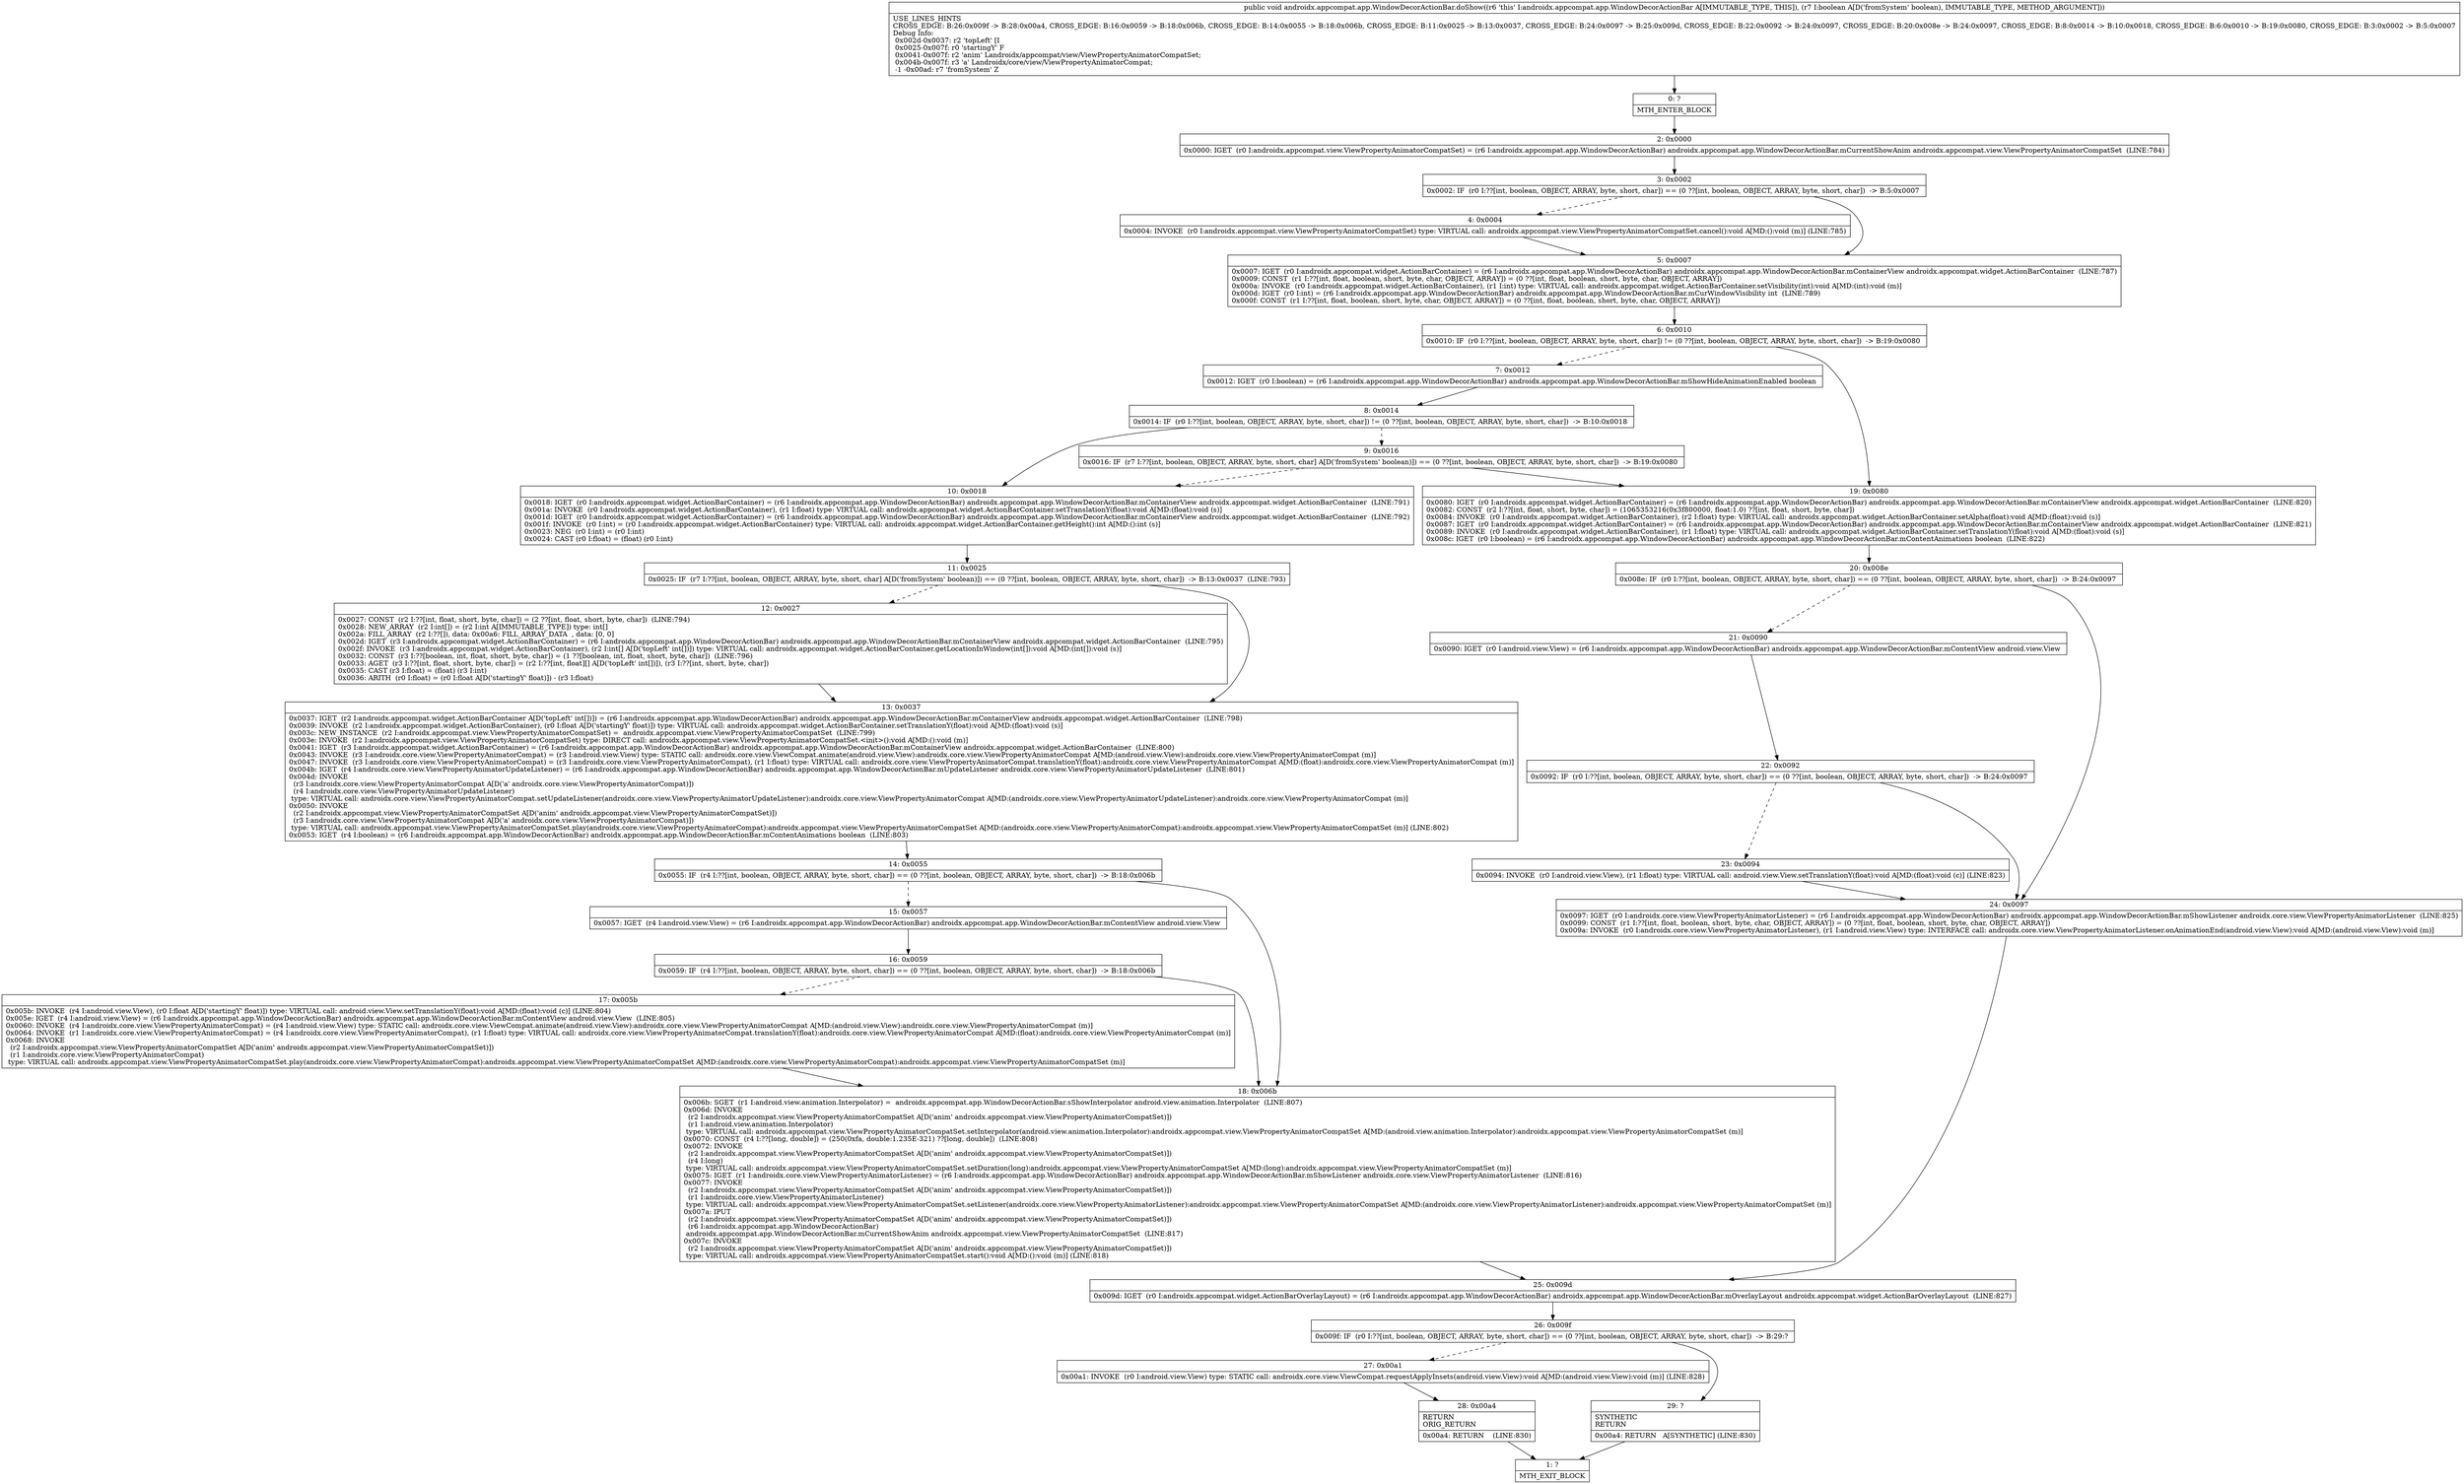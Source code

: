 digraph "CFG forandroidx.appcompat.app.WindowDecorActionBar.doShow(Z)V" {
Node_0 [shape=record,label="{0\:\ ?|MTH_ENTER_BLOCK\l}"];
Node_2 [shape=record,label="{2\:\ 0x0000|0x0000: IGET  (r0 I:androidx.appcompat.view.ViewPropertyAnimatorCompatSet) = (r6 I:androidx.appcompat.app.WindowDecorActionBar) androidx.appcompat.app.WindowDecorActionBar.mCurrentShowAnim androidx.appcompat.view.ViewPropertyAnimatorCompatSet  (LINE:784)\l}"];
Node_3 [shape=record,label="{3\:\ 0x0002|0x0002: IF  (r0 I:??[int, boolean, OBJECT, ARRAY, byte, short, char]) == (0 ??[int, boolean, OBJECT, ARRAY, byte, short, char])  \-\> B:5:0x0007 \l}"];
Node_4 [shape=record,label="{4\:\ 0x0004|0x0004: INVOKE  (r0 I:androidx.appcompat.view.ViewPropertyAnimatorCompatSet) type: VIRTUAL call: androidx.appcompat.view.ViewPropertyAnimatorCompatSet.cancel():void A[MD:():void (m)] (LINE:785)\l}"];
Node_5 [shape=record,label="{5\:\ 0x0007|0x0007: IGET  (r0 I:androidx.appcompat.widget.ActionBarContainer) = (r6 I:androidx.appcompat.app.WindowDecorActionBar) androidx.appcompat.app.WindowDecorActionBar.mContainerView androidx.appcompat.widget.ActionBarContainer  (LINE:787)\l0x0009: CONST  (r1 I:??[int, float, boolean, short, byte, char, OBJECT, ARRAY]) = (0 ??[int, float, boolean, short, byte, char, OBJECT, ARRAY]) \l0x000a: INVOKE  (r0 I:androidx.appcompat.widget.ActionBarContainer), (r1 I:int) type: VIRTUAL call: androidx.appcompat.widget.ActionBarContainer.setVisibility(int):void A[MD:(int):void (m)]\l0x000d: IGET  (r0 I:int) = (r6 I:androidx.appcompat.app.WindowDecorActionBar) androidx.appcompat.app.WindowDecorActionBar.mCurWindowVisibility int  (LINE:789)\l0x000f: CONST  (r1 I:??[int, float, boolean, short, byte, char, OBJECT, ARRAY]) = (0 ??[int, float, boolean, short, byte, char, OBJECT, ARRAY]) \l}"];
Node_6 [shape=record,label="{6\:\ 0x0010|0x0010: IF  (r0 I:??[int, boolean, OBJECT, ARRAY, byte, short, char]) != (0 ??[int, boolean, OBJECT, ARRAY, byte, short, char])  \-\> B:19:0x0080 \l}"];
Node_7 [shape=record,label="{7\:\ 0x0012|0x0012: IGET  (r0 I:boolean) = (r6 I:androidx.appcompat.app.WindowDecorActionBar) androidx.appcompat.app.WindowDecorActionBar.mShowHideAnimationEnabled boolean \l}"];
Node_8 [shape=record,label="{8\:\ 0x0014|0x0014: IF  (r0 I:??[int, boolean, OBJECT, ARRAY, byte, short, char]) != (0 ??[int, boolean, OBJECT, ARRAY, byte, short, char])  \-\> B:10:0x0018 \l}"];
Node_9 [shape=record,label="{9\:\ 0x0016|0x0016: IF  (r7 I:??[int, boolean, OBJECT, ARRAY, byte, short, char] A[D('fromSystem' boolean)]) == (0 ??[int, boolean, OBJECT, ARRAY, byte, short, char])  \-\> B:19:0x0080 \l}"];
Node_10 [shape=record,label="{10\:\ 0x0018|0x0018: IGET  (r0 I:androidx.appcompat.widget.ActionBarContainer) = (r6 I:androidx.appcompat.app.WindowDecorActionBar) androidx.appcompat.app.WindowDecorActionBar.mContainerView androidx.appcompat.widget.ActionBarContainer  (LINE:791)\l0x001a: INVOKE  (r0 I:androidx.appcompat.widget.ActionBarContainer), (r1 I:float) type: VIRTUAL call: androidx.appcompat.widget.ActionBarContainer.setTranslationY(float):void A[MD:(float):void (s)]\l0x001d: IGET  (r0 I:androidx.appcompat.widget.ActionBarContainer) = (r6 I:androidx.appcompat.app.WindowDecorActionBar) androidx.appcompat.app.WindowDecorActionBar.mContainerView androidx.appcompat.widget.ActionBarContainer  (LINE:792)\l0x001f: INVOKE  (r0 I:int) = (r0 I:androidx.appcompat.widget.ActionBarContainer) type: VIRTUAL call: androidx.appcompat.widget.ActionBarContainer.getHeight():int A[MD:():int (s)]\l0x0023: NEG  (r0 I:int) = (r0 I:int) \l0x0024: CAST (r0 I:float) = (float) (r0 I:int) \l}"];
Node_11 [shape=record,label="{11\:\ 0x0025|0x0025: IF  (r7 I:??[int, boolean, OBJECT, ARRAY, byte, short, char] A[D('fromSystem' boolean)]) == (0 ??[int, boolean, OBJECT, ARRAY, byte, short, char])  \-\> B:13:0x0037  (LINE:793)\l}"];
Node_12 [shape=record,label="{12\:\ 0x0027|0x0027: CONST  (r2 I:??[int, float, short, byte, char]) = (2 ??[int, float, short, byte, char])  (LINE:794)\l0x0028: NEW_ARRAY  (r2 I:int[]) = (r2 I:int A[IMMUTABLE_TYPE]) type: int[] \l0x002a: FILL_ARRAY  (r2 I:??[]), data: 0x00a6: FILL_ARRAY_DATA  , data: [0, 0] \l0x002d: IGET  (r3 I:androidx.appcompat.widget.ActionBarContainer) = (r6 I:androidx.appcompat.app.WindowDecorActionBar) androidx.appcompat.app.WindowDecorActionBar.mContainerView androidx.appcompat.widget.ActionBarContainer  (LINE:795)\l0x002f: INVOKE  (r3 I:androidx.appcompat.widget.ActionBarContainer), (r2 I:int[] A[D('topLeft' int[])]) type: VIRTUAL call: androidx.appcompat.widget.ActionBarContainer.getLocationInWindow(int[]):void A[MD:(int[]):void (s)]\l0x0032: CONST  (r3 I:??[boolean, int, float, short, byte, char]) = (1 ??[boolean, int, float, short, byte, char])  (LINE:796)\l0x0033: AGET  (r3 I:??[int, float, short, byte, char]) = (r2 I:??[int, float][] A[D('topLeft' int[])]), (r3 I:??[int, short, byte, char]) \l0x0035: CAST (r3 I:float) = (float) (r3 I:int) \l0x0036: ARITH  (r0 I:float) = (r0 I:float A[D('startingY' float)]) \- (r3 I:float) \l}"];
Node_13 [shape=record,label="{13\:\ 0x0037|0x0037: IGET  (r2 I:androidx.appcompat.widget.ActionBarContainer A[D('topLeft' int[])]) = (r6 I:androidx.appcompat.app.WindowDecorActionBar) androidx.appcompat.app.WindowDecorActionBar.mContainerView androidx.appcompat.widget.ActionBarContainer  (LINE:798)\l0x0039: INVOKE  (r2 I:androidx.appcompat.widget.ActionBarContainer), (r0 I:float A[D('startingY' float)]) type: VIRTUAL call: androidx.appcompat.widget.ActionBarContainer.setTranslationY(float):void A[MD:(float):void (s)]\l0x003c: NEW_INSTANCE  (r2 I:androidx.appcompat.view.ViewPropertyAnimatorCompatSet) =  androidx.appcompat.view.ViewPropertyAnimatorCompatSet  (LINE:799)\l0x003e: INVOKE  (r2 I:androidx.appcompat.view.ViewPropertyAnimatorCompatSet) type: DIRECT call: androidx.appcompat.view.ViewPropertyAnimatorCompatSet.\<init\>():void A[MD:():void (m)]\l0x0041: IGET  (r3 I:androidx.appcompat.widget.ActionBarContainer) = (r6 I:androidx.appcompat.app.WindowDecorActionBar) androidx.appcompat.app.WindowDecorActionBar.mContainerView androidx.appcompat.widget.ActionBarContainer  (LINE:800)\l0x0043: INVOKE  (r3 I:androidx.core.view.ViewPropertyAnimatorCompat) = (r3 I:android.view.View) type: STATIC call: androidx.core.view.ViewCompat.animate(android.view.View):androidx.core.view.ViewPropertyAnimatorCompat A[MD:(android.view.View):androidx.core.view.ViewPropertyAnimatorCompat (m)]\l0x0047: INVOKE  (r3 I:androidx.core.view.ViewPropertyAnimatorCompat) = (r3 I:androidx.core.view.ViewPropertyAnimatorCompat), (r1 I:float) type: VIRTUAL call: androidx.core.view.ViewPropertyAnimatorCompat.translationY(float):androidx.core.view.ViewPropertyAnimatorCompat A[MD:(float):androidx.core.view.ViewPropertyAnimatorCompat (m)]\l0x004b: IGET  (r4 I:androidx.core.view.ViewPropertyAnimatorUpdateListener) = (r6 I:androidx.appcompat.app.WindowDecorActionBar) androidx.appcompat.app.WindowDecorActionBar.mUpdateListener androidx.core.view.ViewPropertyAnimatorUpdateListener  (LINE:801)\l0x004d: INVOKE  \l  (r3 I:androidx.core.view.ViewPropertyAnimatorCompat A[D('a' androidx.core.view.ViewPropertyAnimatorCompat)])\l  (r4 I:androidx.core.view.ViewPropertyAnimatorUpdateListener)\l type: VIRTUAL call: androidx.core.view.ViewPropertyAnimatorCompat.setUpdateListener(androidx.core.view.ViewPropertyAnimatorUpdateListener):androidx.core.view.ViewPropertyAnimatorCompat A[MD:(androidx.core.view.ViewPropertyAnimatorUpdateListener):androidx.core.view.ViewPropertyAnimatorCompat (m)]\l0x0050: INVOKE  \l  (r2 I:androidx.appcompat.view.ViewPropertyAnimatorCompatSet A[D('anim' androidx.appcompat.view.ViewPropertyAnimatorCompatSet)])\l  (r3 I:androidx.core.view.ViewPropertyAnimatorCompat A[D('a' androidx.core.view.ViewPropertyAnimatorCompat)])\l type: VIRTUAL call: androidx.appcompat.view.ViewPropertyAnimatorCompatSet.play(androidx.core.view.ViewPropertyAnimatorCompat):androidx.appcompat.view.ViewPropertyAnimatorCompatSet A[MD:(androidx.core.view.ViewPropertyAnimatorCompat):androidx.appcompat.view.ViewPropertyAnimatorCompatSet (m)] (LINE:802)\l0x0053: IGET  (r4 I:boolean) = (r6 I:androidx.appcompat.app.WindowDecorActionBar) androidx.appcompat.app.WindowDecorActionBar.mContentAnimations boolean  (LINE:803)\l}"];
Node_14 [shape=record,label="{14\:\ 0x0055|0x0055: IF  (r4 I:??[int, boolean, OBJECT, ARRAY, byte, short, char]) == (0 ??[int, boolean, OBJECT, ARRAY, byte, short, char])  \-\> B:18:0x006b \l}"];
Node_15 [shape=record,label="{15\:\ 0x0057|0x0057: IGET  (r4 I:android.view.View) = (r6 I:androidx.appcompat.app.WindowDecorActionBar) androidx.appcompat.app.WindowDecorActionBar.mContentView android.view.View \l}"];
Node_16 [shape=record,label="{16\:\ 0x0059|0x0059: IF  (r4 I:??[int, boolean, OBJECT, ARRAY, byte, short, char]) == (0 ??[int, boolean, OBJECT, ARRAY, byte, short, char])  \-\> B:18:0x006b \l}"];
Node_17 [shape=record,label="{17\:\ 0x005b|0x005b: INVOKE  (r4 I:android.view.View), (r0 I:float A[D('startingY' float)]) type: VIRTUAL call: android.view.View.setTranslationY(float):void A[MD:(float):void (c)] (LINE:804)\l0x005e: IGET  (r4 I:android.view.View) = (r6 I:androidx.appcompat.app.WindowDecorActionBar) androidx.appcompat.app.WindowDecorActionBar.mContentView android.view.View  (LINE:805)\l0x0060: INVOKE  (r4 I:androidx.core.view.ViewPropertyAnimatorCompat) = (r4 I:android.view.View) type: STATIC call: androidx.core.view.ViewCompat.animate(android.view.View):androidx.core.view.ViewPropertyAnimatorCompat A[MD:(android.view.View):androidx.core.view.ViewPropertyAnimatorCompat (m)]\l0x0064: INVOKE  (r1 I:androidx.core.view.ViewPropertyAnimatorCompat) = (r4 I:androidx.core.view.ViewPropertyAnimatorCompat), (r1 I:float) type: VIRTUAL call: androidx.core.view.ViewPropertyAnimatorCompat.translationY(float):androidx.core.view.ViewPropertyAnimatorCompat A[MD:(float):androidx.core.view.ViewPropertyAnimatorCompat (m)]\l0x0068: INVOKE  \l  (r2 I:androidx.appcompat.view.ViewPropertyAnimatorCompatSet A[D('anim' androidx.appcompat.view.ViewPropertyAnimatorCompatSet)])\l  (r1 I:androidx.core.view.ViewPropertyAnimatorCompat)\l type: VIRTUAL call: androidx.appcompat.view.ViewPropertyAnimatorCompatSet.play(androidx.core.view.ViewPropertyAnimatorCompat):androidx.appcompat.view.ViewPropertyAnimatorCompatSet A[MD:(androidx.core.view.ViewPropertyAnimatorCompat):androidx.appcompat.view.ViewPropertyAnimatorCompatSet (m)]\l}"];
Node_18 [shape=record,label="{18\:\ 0x006b|0x006b: SGET  (r1 I:android.view.animation.Interpolator) =  androidx.appcompat.app.WindowDecorActionBar.sShowInterpolator android.view.animation.Interpolator  (LINE:807)\l0x006d: INVOKE  \l  (r2 I:androidx.appcompat.view.ViewPropertyAnimatorCompatSet A[D('anim' androidx.appcompat.view.ViewPropertyAnimatorCompatSet)])\l  (r1 I:android.view.animation.Interpolator)\l type: VIRTUAL call: androidx.appcompat.view.ViewPropertyAnimatorCompatSet.setInterpolator(android.view.animation.Interpolator):androidx.appcompat.view.ViewPropertyAnimatorCompatSet A[MD:(android.view.animation.Interpolator):androidx.appcompat.view.ViewPropertyAnimatorCompatSet (m)]\l0x0070: CONST  (r4 I:??[long, double]) = (250(0xfa, double:1.235E\-321) ??[long, double])  (LINE:808)\l0x0072: INVOKE  \l  (r2 I:androidx.appcompat.view.ViewPropertyAnimatorCompatSet A[D('anim' androidx.appcompat.view.ViewPropertyAnimatorCompatSet)])\l  (r4 I:long)\l type: VIRTUAL call: androidx.appcompat.view.ViewPropertyAnimatorCompatSet.setDuration(long):androidx.appcompat.view.ViewPropertyAnimatorCompatSet A[MD:(long):androidx.appcompat.view.ViewPropertyAnimatorCompatSet (m)]\l0x0075: IGET  (r1 I:androidx.core.view.ViewPropertyAnimatorListener) = (r6 I:androidx.appcompat.app.WindowDecorActionBar) androidx.appcompat.app.WindowDecorActionBar.mShowListener androidx.core.view.ViewPropertyAnimatorListener  (LINE:816)\l0x0077: INVOKE  \l  (r2 I:androidx.appcompat.view.ViewPropertyAnimatorCompatSet A[D('anim' androidx.appcompat.view.ViewPropertyAnimatorCompatSet)])\l  (r1 I:androidx.core.view.ViewPropertyAnimatorListener)\l type: VIRTUAL call: androidx.appcompat.view.ViewPropertyAnimatorCompatSet.setListener(androidx.core.view.ViewPropertyAnimatorListener):androidx.appcompat.view.ViewPropertyAnimatorCompatSet A[MD:(androidx.core.view.ViewPropertyAnimatorListener):androidx.appcompat.view.ViewPropertyAnimatorCompatSet (m)]\l0x007a: IPUT  \l  (r2 I:androidx.appcompat.view.ViewPropertyAnimatorCompatSet A[D('anim' androidx.appcompat.view.ViewPropertyAnimatorCompatSet)])\l  (r6 I:androidx.appcompat.app.WindowDecorActionBar)\l androidx.appcompat.app.WindowDecorActionBar.mCurrentShowAnim androidx.appcompat.view.ViewPropertyAnimatorCompatSet  (LINE:817)\l0x007c: INVOKE  \l  (r2 I:androidx.appcompat.view.ViewPropertyAnimatorCompatSet A[D('anim' androidx.appcompat.view.ViewPropertyAnimatorCompatSet)])\l type: VIRTUAL call: androidx.appcompat.view.ViewPropertyAnimatorCompatSet.start():void A[MD:():void (m)] (LINE:818)\l}"];
Node_25 [shape=record,label="{25\:\ 0x009d|0x009d: IGET  (r0 I:androidx.appcompat.widget.ActionBarOverlayLayout) = (r6 I:androidx.appcompat.app.WindowDecorActionBar) androidx.appcompat.app.WindowDecorActionBar.mOverlayLayout androidx.appcompat.widget.ActionBarOverlayLayout  (LINE:827)\l}"];
Node_26 [shape=record,label="{26\:\ 0x009f|0x009f: IF  (r0 I:??[int, boolean, OBJECT, ARRAY, byte, short, char]) == (0 ??[int, boolean, OBJECT, ARRAY, byte, short, char])  \-\> B:29:? \l}"];
Node_27 [shape=record,label="{27\:\ 0x00a1|0x00a1: INVOKE  (r0 I:android.view.View) type: STATIC call: androidx.core.view.ViewCompat.requestApplyInsets(android.view.View):void A[MD:(android.view.View):void (m)] (LINE:828)\l}"];
Node_28 [shape=record,label="{28\:\ 0x00a4|RETURN\lORIG_RETURN\l|0x00a4: RETURN    (LINE:830)\l}"];
Node_1 [shape=record,label="{1\:\ ?|MTH_EXIT_BLOCK\l}"];
Node_29 [shape=record,label="{29\:\ ?|SYNTHETIC\lRETURN\l|0x00a4: RETURN   A[SYNTHETIC] (LINE:830)\l}"];
Node_19 [shape=record,label="{19\:\ 0x0080|0x0080: IGET  (r0 I:androidx.appcompat.widget.ActionBarContainer) = (r6 I:androidx.appcompat.app.WindowDecorActionBar) androidx.appcompat.app.WindowDecorActionBar.mContainerView androidx.appcompat.widget.ActionBarContainer  (LINE:820)\l0x0082: CONST  (r2 I:??[int, float, short, byte, char]) = (1065353216(0x3f800000, float:1.0) ??[int, float, short, byte, char]) \l0x0084: INVOKE  (r0 I:androidx.appcompat.widget.ActionBarContainer), (r2 I:float) type: VIRTUAL call: androidx.appcompat.widget.ActionBarContainer.setAlpha(float):void A[MD:(float):void (s)]\l0x0087: IGET  (r0 I:androidx.appcompat.widget.ActionBarContainer) = (r6 I:androidx.appcompat.app.WindowDecorActionBar) androidx.appcompat.app.WindowDecorActionBar.mContainerView androidx.appcompat.widget.ActionBarContainer  (LINE:821)\l0x0089: INVOKE  (r0 I:androidx.appcompat.widget.ActionBarContainer), (r1 I:float) type: VIRTUAL call: androidx.appcompat.widget.ActionBarContainer.setTranslationY(float):void A[MD:(float):void (s)]\l0x008c: IGET  (r0 I:boolean) = (r6 I:androidx.appcompat.app.WindowDecorActionBar) androidx.appcompat.app.WindowDecorActionBar.mContentAnimations boolean  (LINE:822)\l}"];
Node_20 [shape=record,label="{20\:\ 0x008e|0x008e: IF  (r0 I:??[int, boolean, OBJECT, ARRAY, byte, short, char]) == (0 ??[int, boolean, OBJECT, ARRAY, byte, short, char])  \-\> B:24:0x0097 \l}"];
Node_21 [shape=record,label="{21\:\ 0x0090|0x0090: IGET  (r0 I:android.view.View) = (r6 I:androidx.appcompat.app.WindowDecorActionBar) androidx.appcompat.app.WindowDecorActionBar.mContentView android.view.View \l}"];
Node_22 [shape=record,label="{22\:\ 0x0092|0x0092: IF  (r0 I:??[int, boolean, OBJECT, ARRAY, byte, short, char]) == (0 ??[int, boolean, OBJECT, ARRAY, byte, short, char])  \-\> B:24:0x0097 \l}"];
Node_23 [shape=record,label="{23\:\ 0x0094|0x0094: INVOKE  (r0 I:android.view.View), (r1 I:float) type: VIRTUAL call: android.view.View.setTranslationY(float):void A[MD:(float):void (c)] (LINE:823)\l}"];
Node_24 [shape=record,label="{24\:\ 0x0097|0x0097: IGET  (r0 I:androidx.core.view.ViewPropertyAnimatorListener) = (r6 I:androidx.appcompat.app.WindowDecorActionBar) androidx.appcompat.app.WindowDecorActionBar.mShowListener androidx.core.view.ViewPropertyAnimatorListener  (LINE:825)\l0x0099: CONST  (r1 I:??[int, float, boolean, short, byte, char, OBJECT, ARRAY]) = (0 ??[int, float, boolean, short, byte, char, OBJECT, ARRAY]) \l0x009a: INVOKE  (r0 I:androidx.core.view.ViewPropertyAnimatorListener), (r1 I:android.view.View) type: INTERFACE call: androidx.core.view.ViewPropertyAnimatorListener.onAnimationEnd(android.view.View):void A[MD:(android.view.View):void (m)]\l}"];
MethodNode[shape=record,label="{public void androidx.appcompat.app.WindowDecorActionBar.doShow((r6 'this' I:androidx.appcompat.app.WindowDecorActionBar A[IMMUTABLE_TYPE, THIS]), (r7 I:boolean A[D('fromSystem' boolean), IMMUTABLE_TYPE, METHOD_ARGUMENT]))  | USE_LINES_HINTS\lCROSS_EDGE: B:26:0x009f \-\> B:28:0x00a4, CROSS_EDGE: B:16:0x0059 \-\> B:18:0x006b, CROSS_EDGE: B:14:0x0055 \-\> B:18:0x006b, CROSS_EDGE: B:11:0x0025 \-\> B:13:0x0037, CROSS_EDGE: B:24:0x0097 \-\> B:25:0x009d, CROSS_EDGE: B:22:0x0092 \-\> B:24:0x0097, CROSS_EDGE: B:20:0x008e \-\> B:24:0x0097, CROSS_EDGE: B:8:0x0014 \-\> B:10:0x0018, CROSS_EDGE: B:6:0x0010 \-\> B:19:0x0080, CROSS_EDGE: B:3:0x0002 \-\> B:5:0x0007\lDebug Info:\l  0x002d\-0x0037: r2 'topLeft' [I\l  0x0025\-0x007f: r0 'startingY' F\l  0x0041\-0x007f: r2 'anim' Landroidx\/appcompat\/view\/ViewPropertyAnimatorCompatSet;\l  0x004b\-0x007f: r3 'a' Landroidx\/core\/view\/ViewPropertyAnimatorCompat;\l  \-1 \-0x00ad: r7 'fromSystem' Z\l}"];
MethodNode -> Node_0;Node_0 -> Node_2;
Node_2 -> Node_3;
Node_3 -> Node_4[style=dashed];
Node_3 -> Node_5;
Node_4 -> Node_5;
Node_5 -> Node_6;
Node_6 -> Node_7[style=dashed];
Node_6 -> Node_19;
Node_7 -> Node_8;
Node_8 -> Node_9[style=dashed];
Node_8 -> Node_10;
Node_9 -> Node_10[style=dashed];
Node_9 -> Node_19;
Node_10 -> Node_11;
Node_11 -> Node_12[style=dashed];
Node_11 -> Node_13;
Node_12 -> Node_13;
Node_13 -> Node_14;
Node_14 -> Node_15[style=dashed];
Node_14 -> Node_18;
Node_15 -> Node_16;
Node_16 -> Node_17[style=dashed];
Node_16 -> Node_18;
Node_17 -> Node_18;
Node_18 -> Node_25;
Node_25 -> Node_26;
Node_26 -> Node_27[style=dashed];
Node_26 -> Node_29;
Node_27 -> Node_28;
Node_28 -> Node_1;
Node_29 -> Node_1;
Node_19 -> Node_20;
Node_20 -> Node_21[style=dashed];
Node_20 -> Node_24;
Node_21 -> Node_22;
Node_22 -> Node_23[style=dashed];
Node_22 -> Node_24;
Node_23 -> Node_24;
Node_24 -> Node_25;
}

